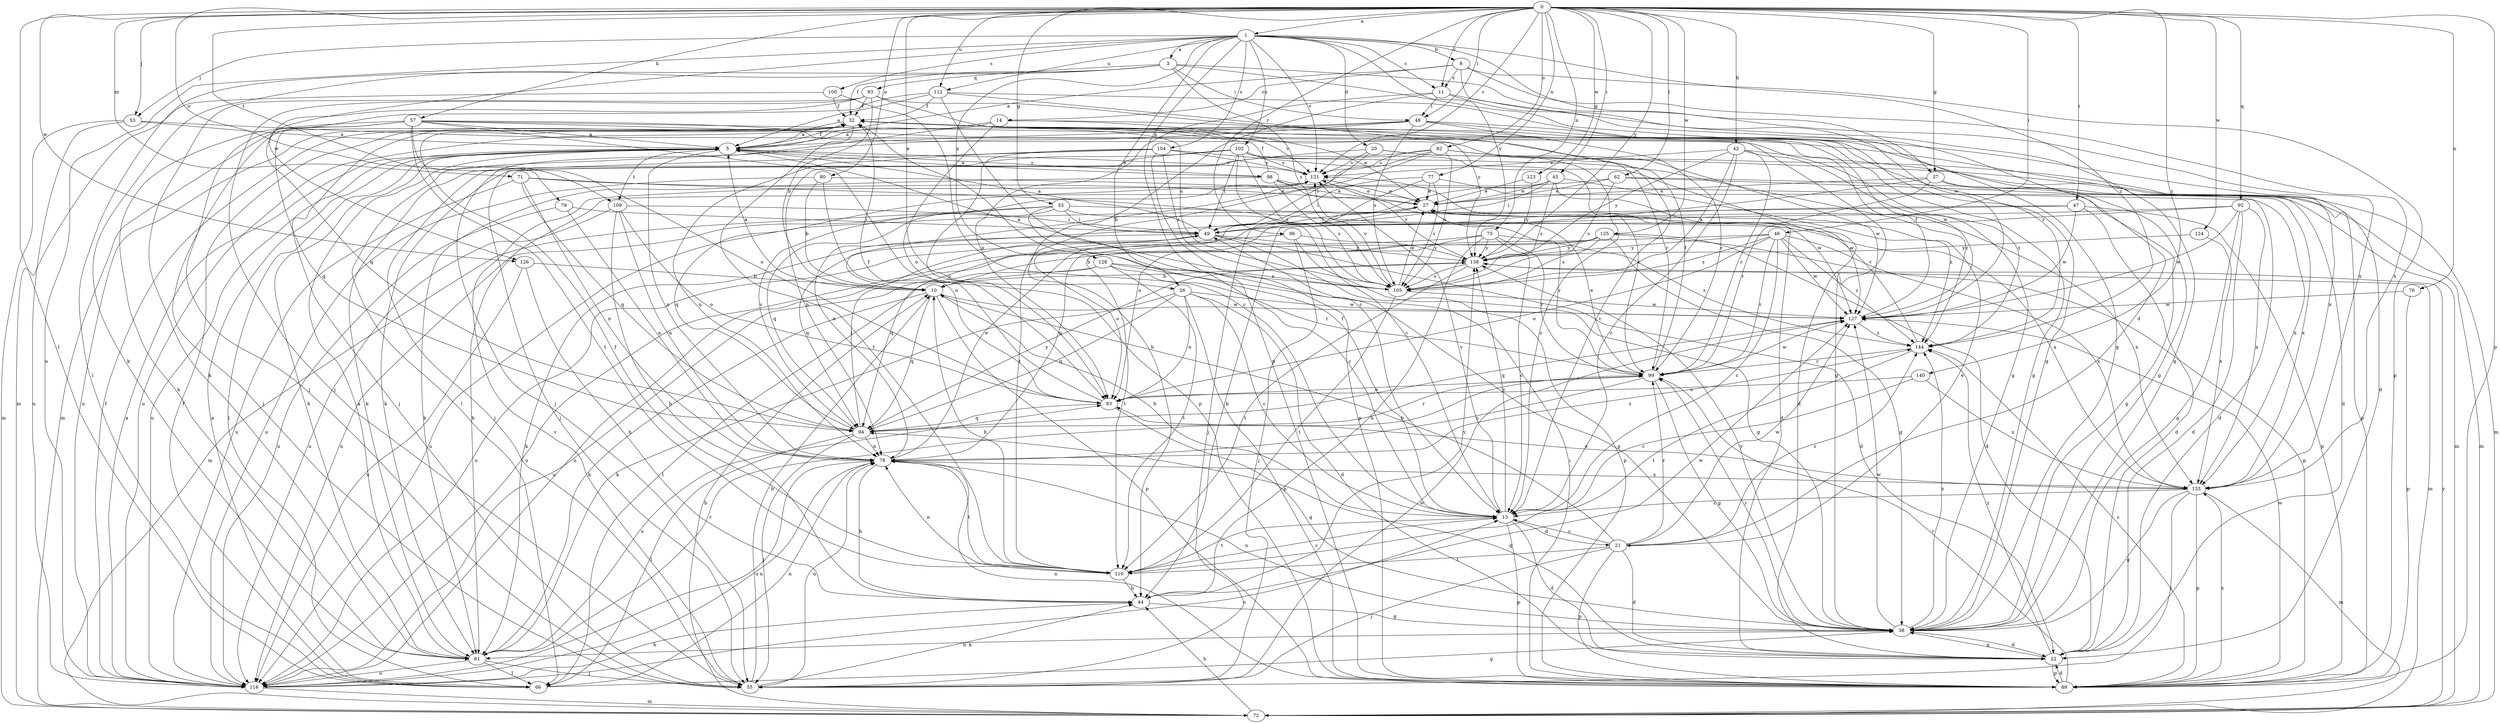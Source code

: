 strict digraph  {
0;
1;
3;
5;
8;
10;
11;
14;
15;
20;
21;
22;
26;
27;
32;
33;
37;
38;
42;
44;
45;
46;
47;
48;
49;
53;
55;
57;
61;
62;
66;
71;
72;
75;
76;
77;
78;
79;
80;
82;
83;
89;
92;
93;
94;
96;
98;
99;
100;
102;
104;
105;
109;
110;
112;
116;
121;
123;
124;
125;
126;
127;
128;
133;
138;
140;
144;
0 -> 1  [label=a];
0 -> 11  [label=c];
0 -> 26  [label=e];
0 -> 33  [label=g];
0 -> 37  [label=g];
0 -> 42  [label=h];
0 -> 45  [label=i];
0 -> 46  [label=i];
0 -> 47  [label=i];
0 -> 48  [label=i];
0 -> 53  [label=j];
0 -> 57  [label=k];
0 -> 62  [label=l];
0 -> 66  [label=l];
0 -> 71  [label=m];
0 -> 75  [label=n];
0 -> 76  [label=n];
0 -> 77  [label=n];
0 -> 79  [label=o];
0 -> 80  [label=o];
0 -> 82  [label=o];
0 -> 89  [label=p];
0 -> 92  [label=q];
0 -> 96  [label=r];
0 -> 109  [label=t];
0 -> 112  [label=u];
0 -> 121  [label=v];
0 -> 123  [label=w];
0 -> 124  [label=w];
0 -> 125  [label=w];
0 -> 126  [label=w];
0 -> 138  [label=y];
0 -> 140  [label=z];
1 -> 3  [label=a];
1 -> 8  [label=b];
1 -> 11  [label=c];
1 -> 20  [label=d];
1 -> 26  [label=e];
1 -> 37  [label=g];
1 -> 53  [label=j];
1 -> 89  [label=p];
1 -> 100  [label=s];
1 -> 102  [label=s];
1 -> 104  [label=s];
1 -> 112  [label=u];
1 -> 116  [label=u];
1 -> 121  [label=v];
1 -> 126  [label=w];
1 -> 128  [label=x];
1 -> 138  [label=y];
1 -> 144  [label=z];
3 -> 32  [label=f];
3 -> 38  [label=g];
3 -> 48  [label=i];
3 -> 61  [label=k];
3 -> 66  [label=l];
3 -> 93  [label=q];
3 -> 105  [label=s];
3 -> 133  [label=x];
5 -> 32  [label=f];
5 -> 61  [label=k];
5 -> 66  [label=l];
5 -> 78  [label=n];
5 -> 98  [label=r];
5 -> 109  [label=t];
5 -> 116  [label=u];
5 -> 121  [label=v];
8 -> 5  [label=a];
8 -> 11  [label=c];
8 -> 14  [label=c];
8 -> 89  [label=p];
8 -> 127  [label=w];
8 -> 133  [label=x];
10 -> 5  [label=a];
10 -> 61  [label=k];
10 -> 89  [label=p];
10 -> 94  [label=q];
10 -> 127  [label=w];
11 -> 21  [label=d];
11 -> 38  [label=g];
11 -> 44  [label=h];
11 -> 48  [label=i];
11 -> 83  [label=o];
14 -> 5  [label=a];
14 -> 15  [label=c];
14 -> 27  [label=e];
14 -> 55  [label=j];
14 -> 83  [label=o];
15 -> 10  [label=b];
15 -> 21  [label=d];
15 -> 22  [label=d];
15 -> 32  [label=f];
15 -> 89  [label=p];
15 -> 110  [label=t];
15 -> 121  [label=v];
15 -> 138  [label=y];
20 -> 15  [label=c];
20 -> 49  [label=i];
20 -> 55  [label=j];
20 -> 121  [label=v];
20 -> 127  [label=w];
21 -> 10  [label=b];
21 -> 15  [label=c];
21 -> 22  [label=d];
21 -> 27  [label=e];
21 -> 55  [label=j];
21 -> 89  [label=p];
21 -> 99  [label=r];
21 -> 110  [label=t];
21 -> 127  [label=w];
21 -> 144  [label=z];
22 -> 38  [label=g];
22 -> 89  [label=p];
22 -> 94  [label=q];
22 -> 144  [label=z];
26 -> 15  [label=c];
26 -> 22  [label=d];
26 -> 61  [label=k];
26 -> 83  [label=o];
26 -> 89  [label=p];
26 -> 94  [label=q];
26 -> 127  [label=w];
27 -> 49  [label=i];
27 -> 78  [label=n];
27 -> 133  [label=x];
32 -> 5  [label=a];
32 -> 38  [label=g];
32 -> 55  [label=j];
32 -> 72  [label=m];
32 -> 110  [label=t];
32 -> 116  [label=u];
32 -> 121  [label=v];
32 -> 127  [label=w];
33 -> 15  [label=c];
33 -> 49  [label=i];
33 -> 72  [label=m];
33 -> 94  [label=q];
33 -> 99  [label=r];
33 -> 116  [label=u];
33 -> 133  [label=x];
37 -> 27  [label=e];
37 -> 38  [label=g];
37 -> 72  [label=m];
37 -> 83  [label=o];
37 -> 99  [label=r];
38 -> 22  [label=d];
38 -> 61  [label=k];
38 -> 78  [label=n];
38 -> 99  [label=r];
38 -> 127  [label=w];
38 -> 138  [label=y];
38 -> 144  [label=z];
42 -> 15  [label=c];
42 -> 22  [label=d];
42 -> 99  [label=r];
42 -> 105  [label=s];
42 -> 121  [label=v];
42 -> 138  [label=y];
42 -> 144  [label=z];
44 -> 38  [label=g];
44 -> 127  [label=w];
44 -> 138  [label=y];
45 -> 27  [label=e];
45 -> 49  [label=i];
45 -> 78  [label=n];
45 -> 105  [label=s];
45 -> 127  [label=w];
45 -> 144  [label=z];
46 -> 15  [label=c];
46 -> 83  [label=o];
46 -> 99  [label=r];
46 -> 105  [label=s];
46 -> 116  [label=u];
46 -> 127  [label=w];
46 -> 133  [label=x];
46 -> 138  [label=y];
46 -> 144  [label=z];
47 -> 22  [label=d];
47 -> 49  [label=i];
47 -> 89  [label=p];
47 -> 116  [label=u];
47 -> 127  [label=w];
48 -> 5  [label=a];
48 -> 22  [label=d];
48 -> 38  [label=g];
48 -> 66  [label=l];
48 -> 99  [label=r];
48 -> 105  [label=s];
48 -> 116  [label=u];
49 -> 5  [label=a];
49 -> 22  [label=d];
49 -> 61  [label=k];
49 -> 83  [label=o];
49 -> 89  [label=p];
49 -> 94  [label=q];
49 -> 138  [label=y];
53 -> 5  [label=a];
53 -> 38  [label=g];
53 -> 72  [label=m];
53 -> 116  [label=u];
55 -> 10  [label=b];
55 -> 44  [label=h];
55 -> 78  [label=n];
55 -> 121  [label=v];
55 -> 127  [label=w];
57 -> 5  [label=a];
57 -> 38  [label=g];
57 -> 55  [label=j];
57 -> 61  [label=k];
57 -> 83  [label=o];
57 -> 89  [label=p];
57 -> 94  [label=q];
57 -> 99  [label=r];
57 -> 110  [label=t];
57 -> 133  [label=x];
61 -> 5  [label=a];
61 -> 55  [label=j];
61 -> 66  [label=l];
61 -> 83  [label=o];
61 -> 99  [label=r];
61 -> 116  [label=u];
62 -> 27  [label=e];
62 -> 61  [label=k];
62 -> 72  [label=m];
62 -> 105  [label=s];
62 -> 133  [label=x];
66 -> 5  [label=a];
66 -> 32  [label=f];
66 -> 38  [label=g];
66 -> 78  [label=n];
71 -> 27  [label=e];
71 -> 78  [label=n];
71 -> 94  [label=q];
71 -> 116  [label=u];
71 -> 127  [label=w];
72 -> 10  [label=b];
72 -> 44  [label=h];
72 -> 138  [label=y];
75 -> 15  [label=c];
75 -> 44  [label=h];
75 -> 99  [label=r];
75 -> 110  [label=t];
75 -> 116  [label=u];
75 -> 138  [label=y];
75 -> 144  [label=z];
76 -> 89  [label=p];
76 -> 127  [label=w];
77 -> 22  [label=d];
77 -> 27  [label=e];
77 -> 49  [label=i];
77 -> 55  [label=j];
77 -> 105  [label=s];
78 -> 27  [label=e];
78 -> 44  [label=h];
78 -> 110  [label=t];
78 -> 116  [label=u];
78 -> 133  [label=x];
78 -> 144  [label=z];
79 -> 49  [label=i];
79 -> 78  [label=n];
79 -> 116  [label=u];
80 -> 10  [label=b];
80 -> 27  [label=e];
80 -> 83  [label=o];
80 -> 116  [label=u];
82 -> 10  [label=b];
82 -> 61  [label=k];
82 -> 72  [label=m];
82 -> 89  [label=p];
82 -> 105  [label=s];
82 -> 110  [label=t];
82 -> 121  [label=v];
83 -> 32  [label=f];
83 -> 38  [label=g];
83 -> 94  [label=q];
89 -> 22  [label=d];
89 -> 49  [label=i];
89 -> 78  [label=n];
89 -> 99  [label=r];
89 -> 127  [label=w];
89 -> 133  [label=x];
89 -> 144  [label=z];
92 -> 22  [label=d];
92 -> 38  [label=g];
92 -> 44  [label=h];
92 -> 49  [label=i];
92 -> 127  [label=w];
92 -> 133  [label=x];
93 -> 10  [label=b];
93 -> 32  [label=f];
93 -> 38  [label=g];
93 -> 55  [label=j];
93 -> 61  [label=k];
93 -> 94  [label=q];
93 -> 105  [label=s];
94 -> 49  [label=i];
94 -> 55  [label=j];
94 -> 66  [label=l];
94 -> 78  [label=n];
94 -> 99  [label=r];
94 -> 121  [label=v];
94 -> 138  [label=y];
96 -> 38  [label=g];
96 -> 55  [label=j];
96 -> 94  [label=q];
96 -> 138  [label=y];
98 -> 5  [label=a];
98 -> 22  [label=d];
98 -> 27  [label=e];
98 -> 32  [label=f];
98 -> 61  [label=k];
98 -> 105  [label=s];
98 -> 133  [label=x];
99 -> 27  [label=e];
99 -> 32  [label=f];
99 -> 38  [label=g];
99 -> 78  [label=n];
99 -> 83  [label=o];
99 -> 127  [label=w];
100 -> 15  [label=c];
100 -> 32  [label=f];
100 -> 72  [label=m];
102 -> 15  [label=c];
102 -> 22  [label=d];
102 -> 49  [label=i];
102 -> 55  [label=j];
102 -> 78  [label=n];
102 -> 105  [label=s];
102 -> 121  [label=v];
102 -> 144  [label=z];
104 -> 61  [label=k];
104 -> 78  [label=n];
104 -> 83  [label=o];
104 -> 89  [label=p];
104 -> 99  [label=r];
104 -> 105  [label=s];
104 -> 121  [label=v];
105 -> 5  [label=a];
105 -> 27  [label=e];
105 -> 110  [label=t];
105 -> 121  [label=v];
105 -> 127  [label=w];
109 -> 44  [label=h];
109 -> 49  [label=i];
109 -> 78  [label=n];
109 -> 83  [label=o];
109 -> 116  [label=u];
110 -> 10  [label=b];
110 -> 15  [label=c];
110 -> 32  [label=f];
110 -> 44  [label=h];
110 -> 78  [label=n];
112 -> 5  [label=a];
112 -> 15  [label=c];
112 -> 32  [label=f];
112 -> 55  [label=j];
112 -> 138  [label=y];
112 -> 144  [label=z];
116 -> 5  [label=a];
116 -> 15  [label=c];
116 -> 32  [label=f];
116 -> 44  [label=h];
116 -> 72  [label=m];
116 -> 78  [label=n];
121 -> 27  [label=e];
121 -> 94  [label=q];
123 -> 27  [label=e];
123 -> 138  [label=y];
124 -> 133  [label=x];
124 -> 138  [label=y];
125 -> 10  [label=b];
125 -> 22  [label=d];
125 -> 38  [label=g];
125 -> 89  [label=p];
125 -> 105  [label=s];
125 -> 116  [label=u];
125 -> 138  [label=y];
126 -> 10  [label=b];
126 -> 44  [label=h];
126 -> 116  [label=u];
127 -> 32  [label=f];
127 -> 94  [label=q];
127 -> 144  [label=z];
128 -> 38  [label=g];
128 -> 66  [label=l];
128 -> 99  [label=r];
128 -> 105  [label=s];
128 -> 110  [label=t];
128 -> 116  [label=u];
133 -> 15  [label=c];
133 -> 38  [label=g];
133 -> 55  [label=j];
133 -> 72  [label=m];
133 -> 83  [label=o];
133 -> 89  [label=p];
138 -> 10  [label=b];
138 -> 72  [label=m];
138 -> 105  [label=s];
138 -> 110  [label=t];
138 -> 121  [label=v];
140 -> 15  [label=c];
140 -> 83  [label=o];
140 -> 133  [label=x];
144 -> 99  [label=r];
144 -> 110  [label=t];
144 -> 121  [label=v];
}
